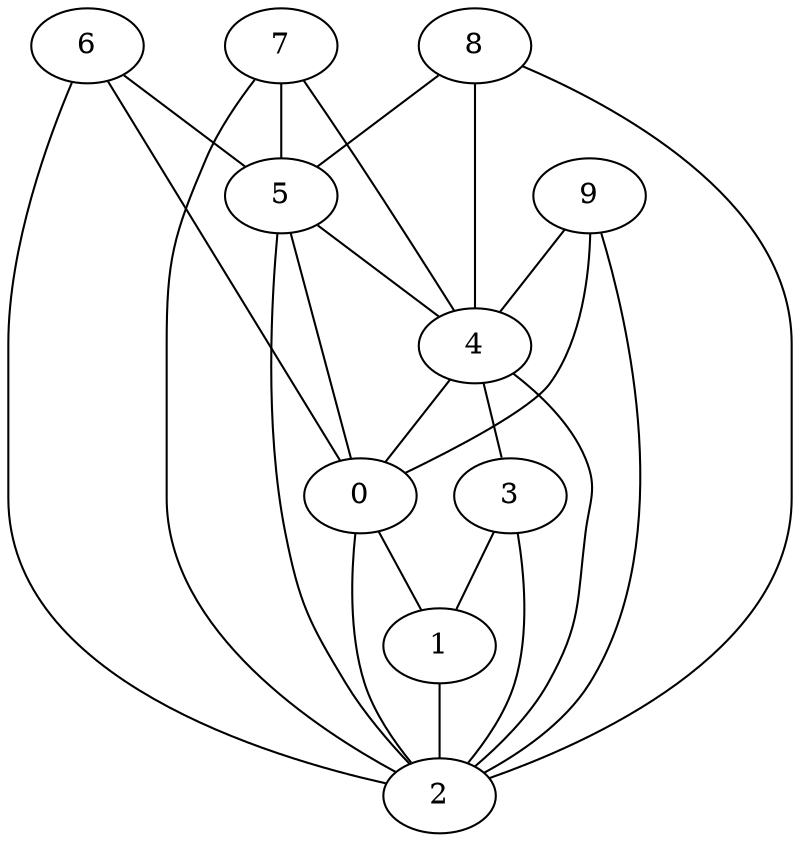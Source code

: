 graph {
    0 [ label = "0" ]
    1 [ label = "1" ]
    2 [ label = "2" ]
    3 [ label = "3" ]
    4 [ label = "4" ]
    5 [ label = "5" ]
    6 [ label = "6" ]
    7 [ label = "7" ]
    8 [ label = "8" ]
    9 [ label = "9" ]
    0 -- 1 [ ]
    0 -- 2 [ ]
    1 -- 2 [ ]
    9 -- 4 [ ]
    3 -- 1 [ ]
    3 -- 2 [ ]
    4 -- 0 [ ]
    4 -- 2 [ ]
    4 -- 3 [ ]
    5 -- 0 [ ]
    5 -- 2 [ ]
    5 -- 4 [ ]
    6 -- 0 [ ]
    6 -- 2 [ ]
    6 -- 5 [ ]
    7 -- 2 [ ]
    7 -- 4 [ ]
    7 -- 5 [ ]
    8 -- 2 [ ]
    8 -- 4 [ ]
    8 -- 5 [ ]
    9 -- 0 [ ]
    9 -- 2 [ ]
}
